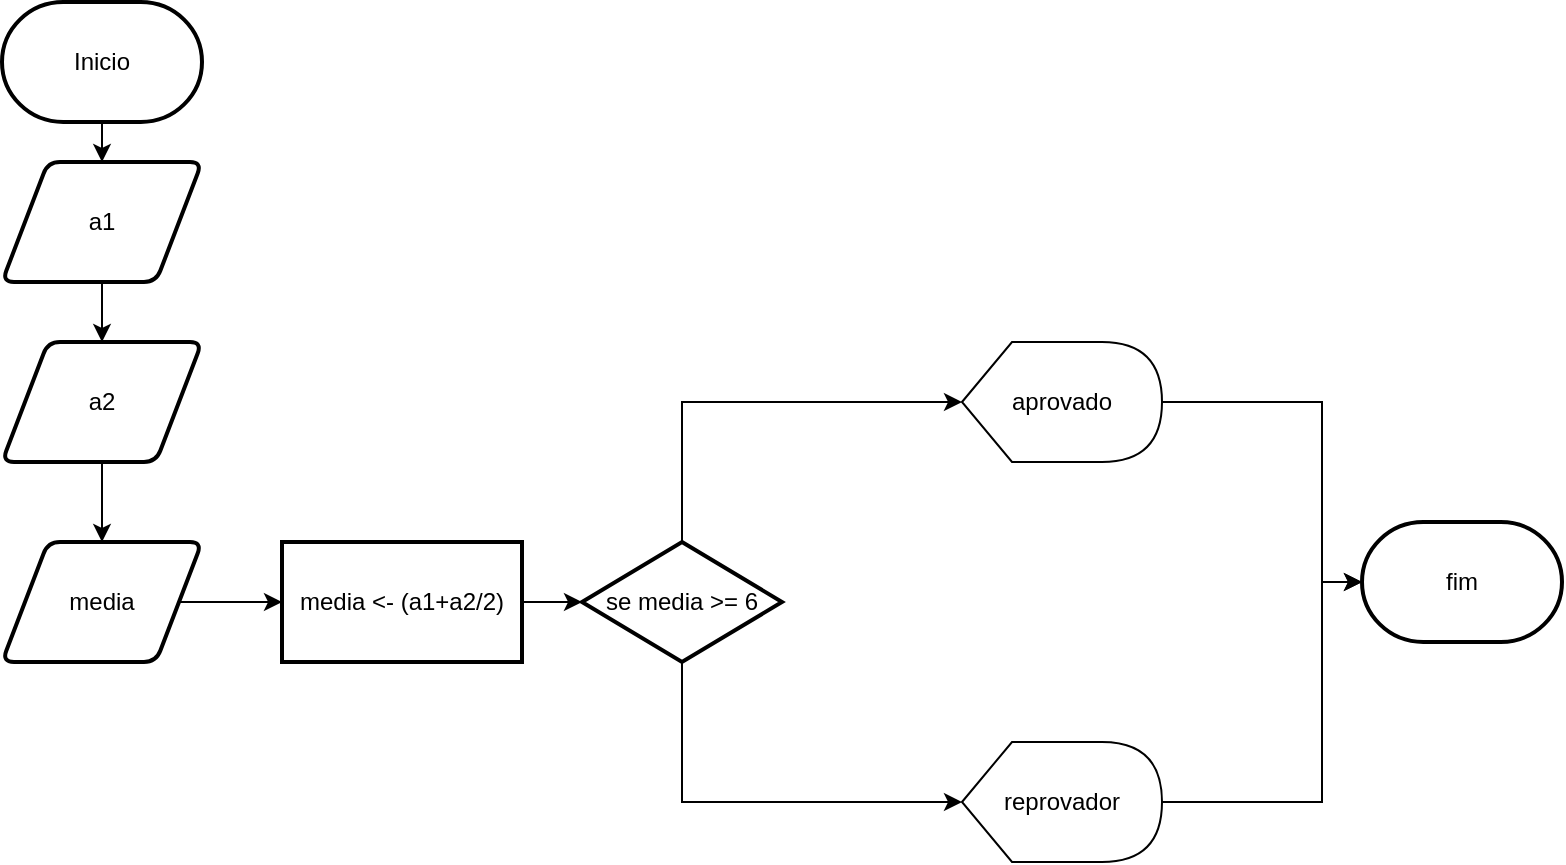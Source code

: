 <mxfile version="21.1.5" type="github">
  <diagram name="Página-1" id="Bye6twG1TtB-EPc_RB_4">
    <mxGraphModel dx="1120" dy="484" grid="1" gridSize="10" guides="1" tooltips="1" connect="1" arrows="1" fold="1" page="1" pageScale="1" pageWidth="827" pageHeight="1169" math="0" shadow="0">
      <root>
        <mxCell id="0" />
        <mxCell id="1" parent="0" />
        <mxCell id="CZbrLWnbudBdgjRlrlUT-2" style="edgeStyle=orthogonalEdgeStyle;rounded=0;orthogonalLoop=1;jettySize=auto;html=1;" parent="1" source="CZbrLWnbudBdgjRlrlUT-1" edge="1">
          <mxGeometry relative="1" as="geometry">
            <mxPoint x="90" y="120" as="targetPoint" />
          </mxGeometry>
        </mxCell>
        <mxCell id="CZbrLWnbudBdgjRlrlUT-1" value="Inicio" style="strokeWidth=2;html=1;shape=mxgraph.flowchart.terminator;whiteSpace=wrap;" parent="1" vertex="1">
          <mxGeometry x="40" y="40" width="100" height="60" as="geometry" />
        </mxCell>
        <mxCell id="CZbrLWnbudBdgjRlrlUT-6" style="edgeStyle=orthogonalEdgeStyle;rounded=0;orthogonalLoop=1;jettySize=auto;html=1;" parent="1" source="CZbrLWnbudBdgjRlrlUT-3" edge="1">
          <mxGeometry relative="1" as="geometry">
            <mxPoint x="90" y="210" as="targetPoint" />
          </mxGeometry>
        </mxCell>
        <mxCell id="CZbrLWnbudBdgjRlrlUT-3" value="a1" style="shape=parallelogram;html=1;strokeWidth=2;perimeter=parallelogramPerimeter;whiteSpace=wrap;rounded=1;arcSize=12;size=0.23;" parent="1" vertex="1">
          <mxGeometry x="40" y="120" width="100" height="60" as="geometry" />
        </mxCell>
        <mxCell id="CZbrLWnbudBdgjRlrlUT-10" style="edgeStyle=orthogonalEdgeStyle;rounded=0;orthogonalLoop=1;jettySize=auto;html=1;" parent="1" source="CZbrLWnbudBdgjRlrlUT-8" edge="1">
          <mxGeometry relative="1" as="geometry">
            <mxPoint x="90" y="310" as="targetPoint" />
          </mxGeometry>
        </mxCell>
        <mxCell id="CZbrLWnbudBdgjRlrlUT-8" value="a2" style="shape=parallelogram;html=1;strokeWidth=2;perimeter=parallelogramPerimeter;whiteSpace=wrap;rounded=1;arcSize=12;size=0.23;" parent="1" vertex="1">
          <mxGeometry x="40" y="210" width="100" height="60" as="geometry" />
        </mxCell>
        <mxCell id="CZbrLWnbudBdgjRlrlUT-11" style="edgeStyle=orthogonalEdgeStyle;rounded=0;orthogonalLoop=1;jettySize=auto;html=1;" parent="1" source="CZbrLWnbudBdgjRlrlUT-9" edge="1">
          <mxGeometry relative="1" as="geometry">
            <mxPoint x="180" y="340" as="targetPoint" />
          </mxGeometry>
        </mxCell>
        <mxCell id="CZbrLWnbudBdgjRlrlUT-9" value="media" style="shape=parallelogram;html=1;strokeWidth=2;perimeter=parallelogramPerimeter;whiteSpace=wrap;rounded=1;arcSize=12;size=0.23;" parent="1" vertex="1">
          <mxGeometry x="40" y="310" width="100" height="60" as="geometry" />
        </mxCell>
        <mxCell id="CZbrLWnbudBdgjRlrlUT-16" style="edgeStyle=orthogonalEdgeStyle;rounded=0;orthogonalLoop=1;jettySize=auto;html=1;" parent="1" source="CZbrLWnbudBdgjRlrlUT-14" edge="1">
          <mxGeometry relative="1" as="geometry">
            <mxPoint x="330" y="340" as="targetPoint" />
          </mxGeometry>
        </mxCell>
        <mxCell id="CZbrLWnbudBdgjRlrlUT-14" value="media &amp;lt;- (a1+a2/2)" style="rounded=0;whiteSpace=wrap;html=1;absoluteArcSize=1;arcSize=14;strokeWidth=2;" parent="1" vertex="1">
          <mxGeometry x="180" y="310" width="120" height="60" as="geometry" />
        </mxCell>
        <mxCell id="CZbrLWnbudBdgjRlrlUT-18" style="edgeStyle=orthogonalEdgeStyle;rounded=0;orthogonalLoop=1;jettySize=auto;html=1;" parent="1" source="CZbrLWnbudBdgjRlrlUT-17" edge="1">
          <mxGeometry relative="1" as="geometry">
            <mxPoint x="520" y="440" as="targetPoint" />
            <Array as="points">
              <mxPoint x="380" y="440" />
              <mxPoint x="460" y="440" />
            </Array>
          </mxGeometry>
        </mxCell>
        <mxCell id="CZbrLWnbudBdgjRlrlUT-20" style="edgeStyle=orthogonalEdgeStyle;rounded=0;orthogonalLoop=1;jettySize=auto;html=1;" parent="1" source="CZbrLWnbudBdgjRlrlUT-17" edge="1">
          <mxGeometry relative="1" as="geometry">
            <mxPoint x="520" y="240" as="targetPoint" />
            <Array as="points">
              <mxPoint x="380" y="240" />
            </Array>
          </mxGeometry>
        </mxCell>
        <mxCell id="CZbrLWnbudBdgjRlrlUT-17" value="se media &amp;gt;= 6" style="strokeWidth=2;html=1;shape=mxgraph.flowchart.decision;whiteSpace=wrap;" parent="1" vertex="1">
          <mxGeometry x="330" y="310" width="100" height="60" as="geometry" />
        </mxCell>
        <mxCell id="CZbrLWnbudBdgjRlrlUT-24" style="edgeStyle=orthogonalEdgeStyle;rounded=0;orthogonalLoop=1;jettySize=auto;html=1;" parent="1" source="CZbrLWnbudBdgjRlrlUT-21" edge="1">
          <mxGeometry relative="1" as="geometry">
            <mxPoint x="720" y="330" as="targetPoint" />
            <Array as="points">
              <mxPoint x="700" y="240" />
              <mxPoint x="700" y="330" />
            </Array>
          </mxGeometry>
        </mxCell>
        <mxCell id="CZbrLWnbudBdgjRlrlUT-21" value="aprovado" style="shape=display;whiteSpace=wrap;html=1;" parent="1" vertex="1">
          <mxGeometry x="520" y="210" width="100" height="60" as="geometry" />
        </mxCell>
        <mxCell id="CZbrLWnbudBdgjRlrlUT-25" style="edgeStyle=orthogonalEdgeStyle;rounded=0;orthogonalLoop=1;jettySize=auto;html=1;" parent="1" source="CZbrLWnbudBdgjRlrlUT-22" edge="1">
          <mxGeometry relative="1" as="geometry">
            <mxPoint x="720" y="330" as="targetPoint" />
            <Array as="points">
              <mxPoint x="700" y="440" />
              <mxPoint x="700" y="330" />
            </Array>
          </mxGeometry>
        </mxCell>
        <mxCell id="CZbrLWnbudBdgjRlrlUT-22" value="reprovador" style="shape=display;whiteSpace=wrap;html=1;" parent="1" vertex="1">
          <mxGeometry x="520" y="410" width="100" height="60" as="geometry" />
        </mxCell>
        <mxCell id="CZbrLWnbudBdgjRlrlUT-26" value="fim" style="strokeWidth=2;html=1;shape=mxgraph.flowchart.terminator;whiteSpace=wrap;" parent="1" vertex="1">
          <mxGeometry x="720" y="300" width="100" height="60" as="geometry" />
        </mxCell>
      </root>
    </mxGraphModel>
  </diagram>
</mxfile>
